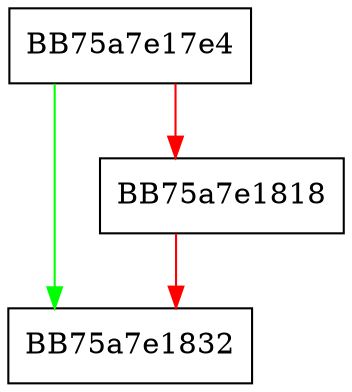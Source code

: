 digraph NtfsFileIterator {
  node [shape="box"];
  graph [splines=ortho];
  BB75a7e17e4 -> BB75a7e1832 [color="green"];
  BB75a7e17e4 -> BB75a7e1818 [color="red"];
  BB75a7e1818 -> BB75a7e1832 [color="red"];
}
